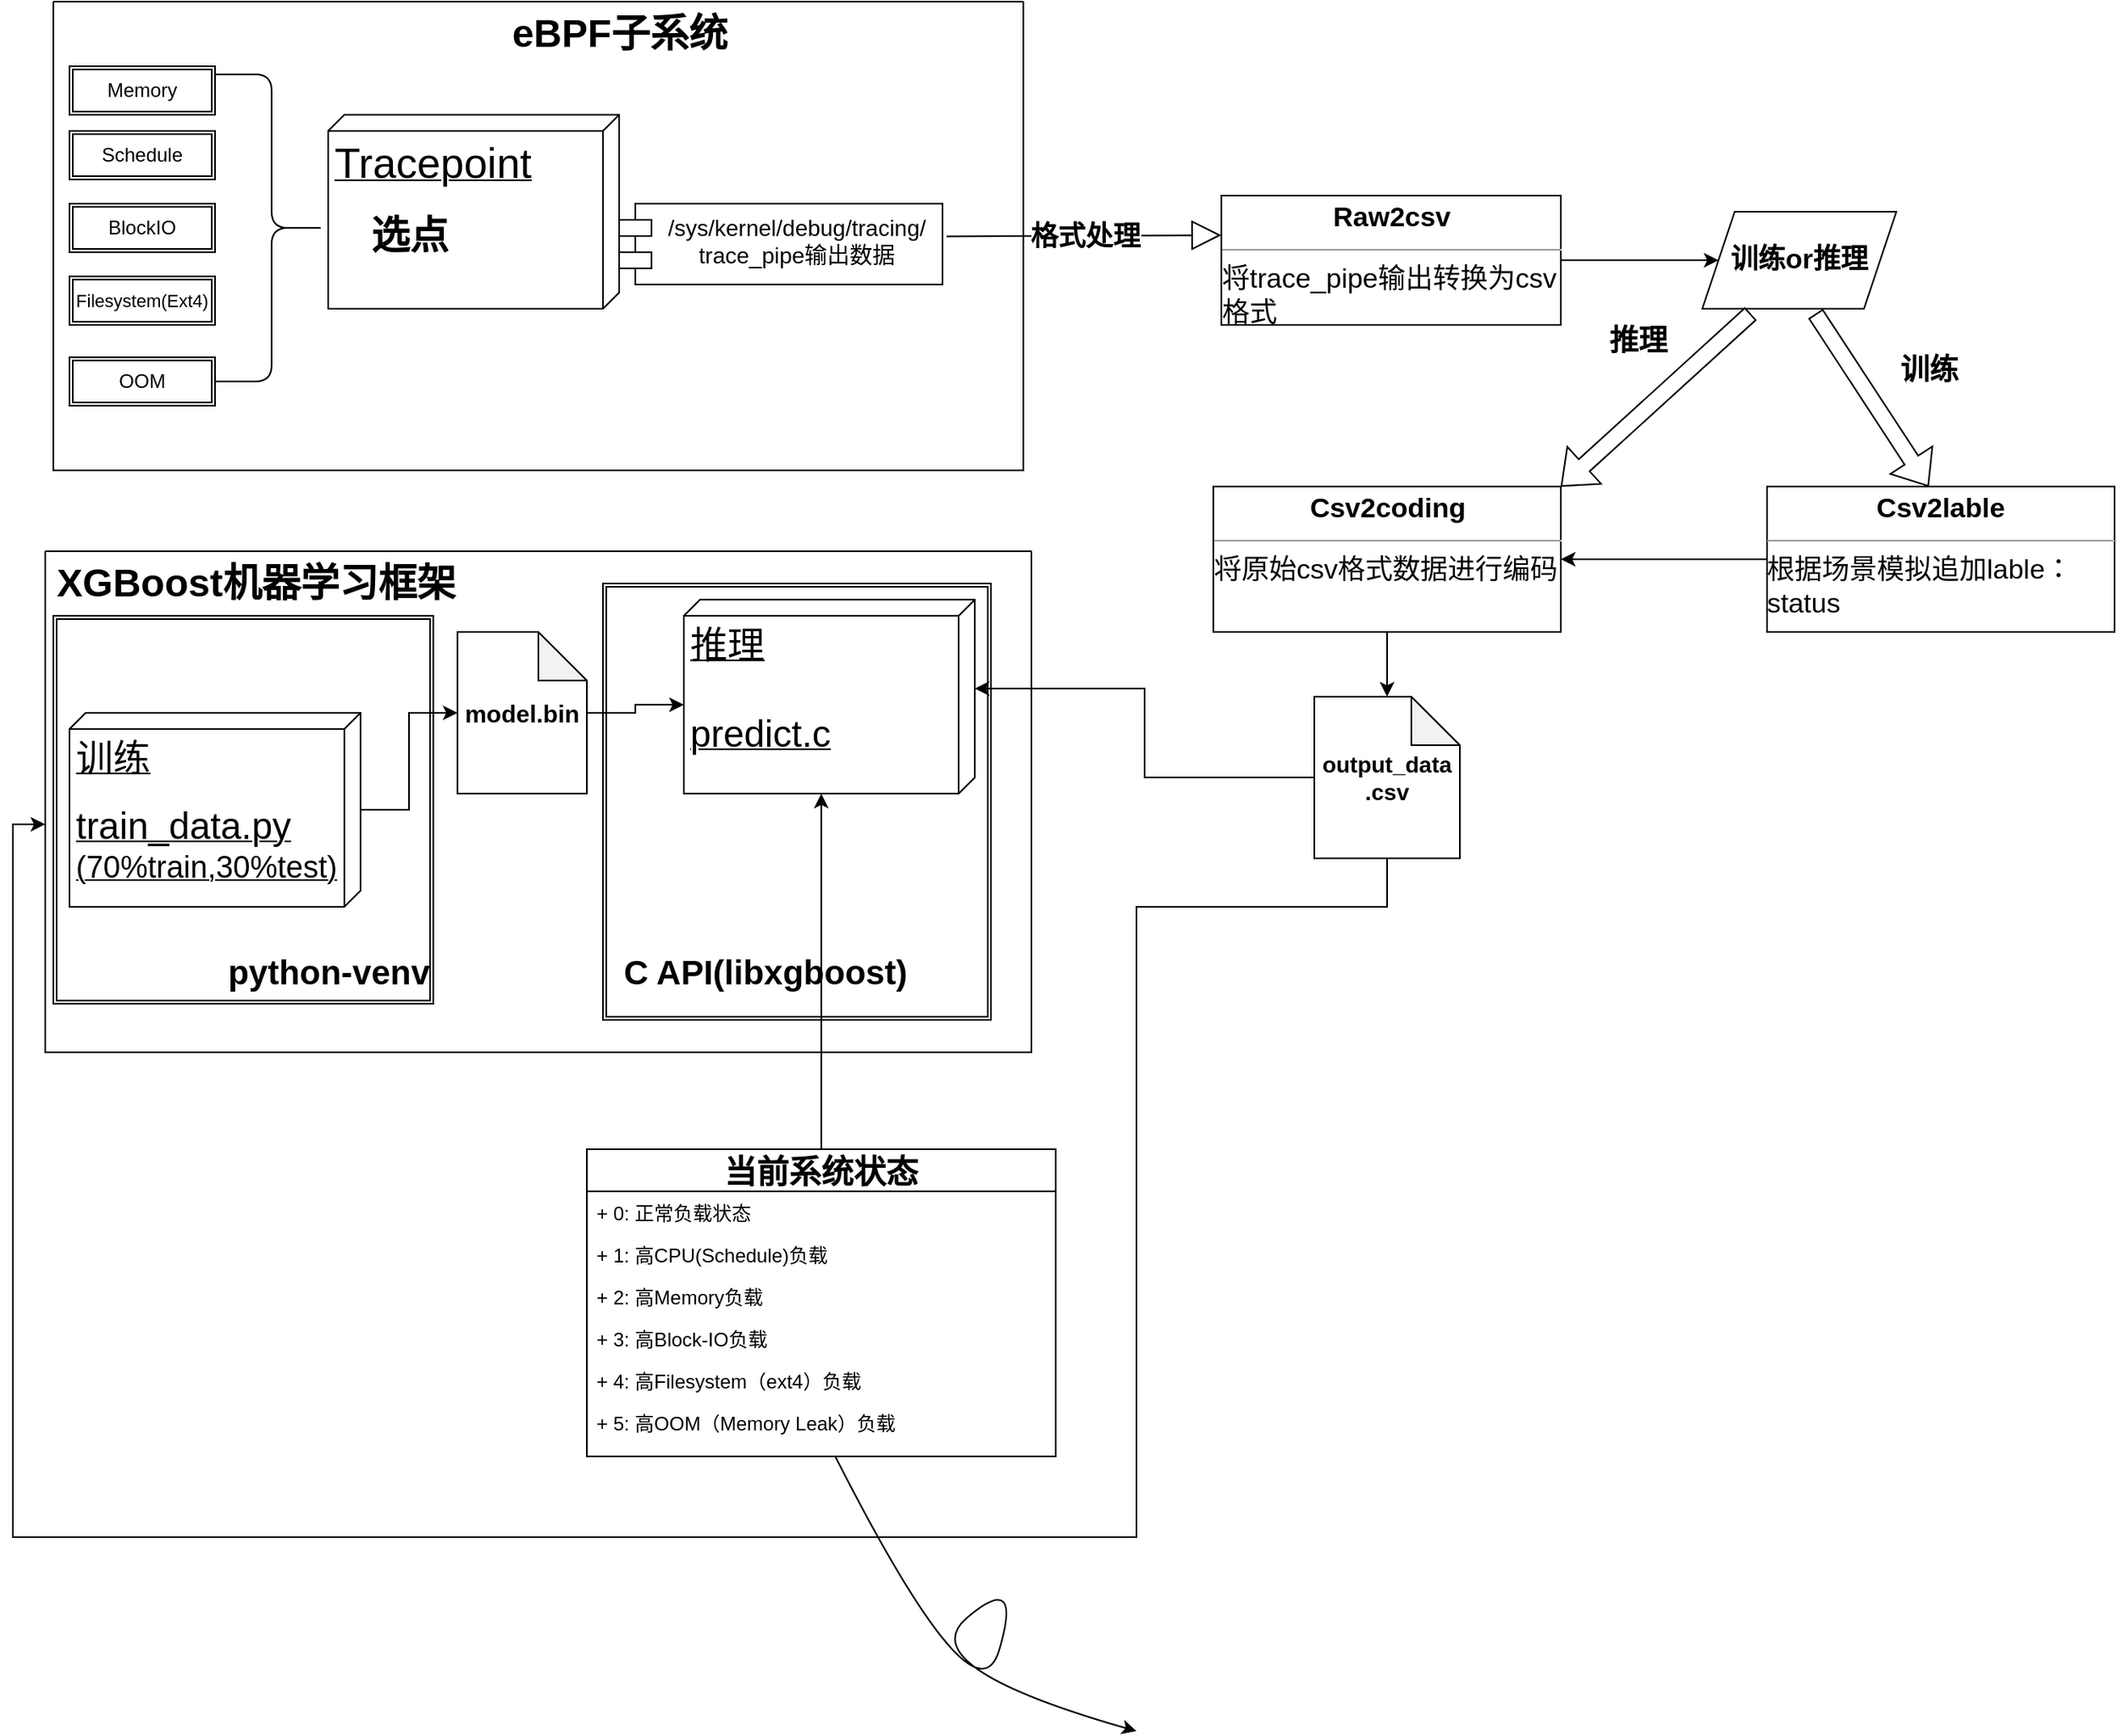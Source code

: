 <mxfile version="21.8.2" type="github">
  <diagram name="Page-1" id="efa7a0a1-bf9b-a30e-e6df-94a7791c09e9">
    <mxGraphModel dx="633" dy="1139" grid="1" gridSize="10" guides="1" tooltips="1" connect="1" arrows="1" fold="1" page="1" pageScale="1" pageWidth="3300" pageHeight="4681" background="none" math="0" shadow="0">
      <root>
        <mxCell id="0" />
        <mxCell id="1" parent="0" />
        <mxCell id="13j3pOSbm1yzFYjL6CGB-115" value="" style="swimlane;startSize=0;" vertex="1" parent="1">
          <mxGeometry x="590" y="250" width="600" height="290" as="geometry" />
        </mxCell>
        <mxCell id="13j3pOSbm1yzFYjL6CGB-117" value="&lt;font style=&quot;font-size: 24px;&quot;&gt;&lt;b&gt;eBPF子系统&lt;/b&gt;&lt;/font&gt;" style="text;html=1;align=center;verticalAlign=middle;resizable=0;points=[];autosize=1;strokeColor=none;fillColor=none;" vertex="1" parent="13j3pOSbm1yzFYjL6CGB-115">
          <mxGeometry x="270" width="160" height="40" as="geometry" />
        </mxCell>
        <mxCell id="13j3pOSbm1yzFYjL6CGB-114" value="&lt;font style=&quot;font-size: 26px;&quot;&gt;Tracepoint&lt;/font&gt;" style="verticalAlign=top;align=left;spacingTop=8;spacingLeft=2;spacingRight=12;shape=cube;size=10;direction=south;fontStyle=4;html=1;whiteSpace=wrap;" vertex="1" parent="13j3pOSbm1yzFYjL6CGB-115">
          <mxGeometry x="170" y="70" width="180" height="120" as="geometry" />
        </mxCell>
        <mxCell id="13j3pOSbm1yzFYjL6CGB-119" value="" style="shape=curlyBracket;whiteSpace=wrap;html=1;rounded=1;flipH=1;labelPosition=right;verticalLabelPosition=middle;align=left;verticalAlign=middle;" vertex="1" parent="13j3pOSbm1yzFYjL6CGB-115">
          <mxGeometry x="100" y="45" width="70" height="190" as="geometry" />
        </mxCell>
        <mxCell id="13j3pOSbm1yzFYjL6CGB-120" value="Memory" style="shape=ext;double=1;rounded=0;whiteSpace=wrap;html=1;" vertex="1" parent="13j3pOSbm1yzFYjL6CGB-115">
          <mxGeometry x="10" y="40" width="90" height="30" as="geometry" />
        </mxCell>
        <mxCell id="13j3pOSbm1yzFYjL6CGB-121" value="Schedule" style="shape=ext;double=1;rounded=0;whiteSpace=wrap;html=1;" vertex="1" parent="13j3pOSbm1yzFYjL6CGB-115">
          <mxGeometry x="10" y="80" width="90" height="30" as="geometry" />
        </mxCell>
        <mxCell id="13j3pOSbm1yzFYjL6CGB-122" value="BlockIO" style="shape=ext;double=1;rounded=0;whiteSpace=wrap;html=1;" vertex="1" parent="13j3pOSbm1yzFYjL6CGB-115">
          <mxGeometry x="10" y="125" width="90" height="30" as="geometry" />
        </mxCell>
        <mxCell id="13j3pOSbm1yzFYjL6CGB-123" value="&lt;font style=&quot;font-size: 11px;&quot;&gt;Filesystem(Ext4)&lt;/font&gt;" style="shape=ext;double=1;rounded=0;whiteSpace=wrap;html=1;" vertex="1" parent="13j3pOSbm1yzFYjL6CGB-115">
          <mxGeometry x="10" y="170" width="90" height="30" as="geometry" />
        </mxCell>
        <mxCell id="13j3pOSbm1yzFYjL6CGB-124" value="OOM" style="shape=ext;double=1;rounded=0;whiteSpace=wrap;html=1;" vertex="1" parent="13j3pOSbm1yzFYjL6CGB-115">
          <mxGeometry x="10" y="220" width="90" height="30" as="geometry" />
        </mxCell>
        <mxCell id="13j3pOSbm1yzFYjL6CGB-125" value="选点" style="text;strokeColor=none;fillColor=none;html=1;fontSize=24;fontStyle=1;verticalAlign=middle;align=center;" vertex="1" parent="13j3pOSbm1yzFYjL6CGB-115">
          <mxGeometry x="170" y="125" width="100" height="40" as="geometry" />
        </mxCell>
        <mxCell id="13j3pOSbm1yzFYjL6CGB-153" value="&lt;font style=&quot;font-size: 14px;&quot;&gt;/sys/kernel/debug/tracing/&lt;br&gt;trace_pipe输出数据&lt;/font&gt;" style="shape=module;align=left;spacingLeft=20;align=center;verticalAlign=top;whiteSpace=wrap;html=1;" vertex="1" parent="13j3pOSbm1yzFYjL6CGB-115">
          <mxGeometry x="350" y="125" width="200" height="50" as="geometry" />
        </mxCell>
        <mxCell id="13j3pOSbm1yzFYjL6CGB-118" value="&lt;font size=&quot;1&quot; style=&quot;&quot;&gt;&lt;b style=&quot;font-size: 17px;&quot;&gt;格式处理&lt;/b&gt;&lt;/font&gt;" style="endArrow=block;endSize=16;endFill=0;html=1;rounded=0;exitX=1;exitY=0.5;exitDx=0;exitDy=0;" edge="1" parent="1">
          <mxGeometry y="-1" width="160" relative="1" as="geometry">
            <mxPoint x="1142.5" y="395.21" as="sourcePoint" />
            <mxPoint x="1312.5" y="394.5" as="targetPoint" />
            <mxPoint as="offset" />
          </mxGeometry>
        </mxCell>
        <mxCell id="13j3pOSbm1yzFYjL6CGB-128" value="" style="swimlane;startSize=0;fillColor=none;" vertex="1" parent="1">
          <mxGeometry x="585" y="590" width="610" height="310" as="geometry" />
        </mxCell>
        <mxCell id="13j3pOSbm1yzFYjL6CGB-129" value="&lt;span style=&quot;font-size: 24px;&quot;&gt;&lt;b&gt;XGBoost机器学习框架&lt;/b&gt;&lt;/span&gt;" style="text;html=1;align=center;verticalAlign=middle;resizable=0;points=[];autosize=1;strokeColor=none;fillColor=none;" vertex="1" parent="13j3pOSbm1yzFYjL6CGB-128">
          <mxGeometry x="-5" width="270" height="40" as="geometry" />
        </mxCell>
        <mxCell id="13j3pOSbm1yzFYjL6CGB-151" value="&lt;font style=&quot;&quot;&gt;&lt;span style=&quot;font-size: 23px;&quot;&gt;训练&lt;/span&gt;&lt;br&gt;&lt;br&gt;&lt;span style=&quot;font-size: 23px;&quot;&gt;train_data.py&lt;/span&gt;&lt;br&gt;&lt;font style=&quot;font-size: 19px;&quot;&gt;(70%train,30%test)&lt;/font&gt;&lt;br&gt;&lt;/font&gt;" style="verticalAlign=top;align=left;spacingTop=8;spacingLeft=2;spacingRight=12;shape=cube;size=10;direction=south;fontStyle=4;html=1;whiteSpace=wrap;" vertex="1" parent="13j3pOSbm1yzFYjL6CGB-128">
          <mxGeometry x="15" y="100" width="180" height="120" as="geometry" />
        </mxCell>
        <mxCell id="13j3pOSbm1yzFYjL6CGB-152" value="&lt;font style=&quot;font-size: 23px;&quot;&gt;推理&lt;br&gt;&lt;br&gt;predict.c&lt;br&gt;&lt;/font&gt;" style="verticalAlign=top;align=left;spacingTop=8;spacingLeft=2;spacingRight=12;shape=cube;size=10;direction=south;fontStyle=4;html=1;whiteSpace=wrap;" vertex="1" parent="13j3pOSbm1yzFYjL6CGB-128">
          <mxGeometry x="395" y="30" width="180" height="120" as="geometry" />
        </mxCell>
        <mxCell id="13j3pOSbm1yzFYjL6CGB-163" value="&lt;b&gt;&lt;font style=&quot;font-size: 15px;&quot;&gt;model.bin&lt;/font&gt;&lt;/b&gt;" style="shape=note;whiteSpace=wrap;html=1;backgroundOutline=1;darkOpacity=0.05;" vertex="1" parent="13j3pOSbm1yzFYjL6CGB-128">
          <mxGeometry x="255" y="50" width="80" height="100" as="geometry" />
        </mxCell>
        <mxCell id="13j3pOSbm1yzFYjL6CGB-165" style="edgeStyle=orthogonalEdgeStyle;rounded=0;orthogonalLoop=1;jettySize=auto;html=1;entryX=0;entryY=0.5;entryDx=0;entryDy=0;entryPerimeter=0;" edge="1" parent="13j3pOSbm1yzFYjL6CGB-128" source="13j3pOSbm1yzFYjL6CGB-151" target="13j3pOSbm1yzFYjL6CGB-163">
          <mxGeometry relative="1" as="geometry" />
        </mxCell>
        <mxCell id="13j3pOSbm1yzFYjL6CGB-169" style="edgeStyle=orthogonalEdgeStyle;rounded=0;orthogonalLoop=1;jettySize=auto;html=1;entryX=0;entryY=0;entryDx=65;entryDy=180;entryPerimeter=0;" edge="1" parent="13j3pOSbm1yzFYjL6CGB-128" source="13j3pOSbm1yzFYjL6CGB-163" target="13j3pOSbm1yzFYjL6CGB-152">
          <mxGeometry relative="1" as="geometry" />
        </mxCell>
        <mxCell id="13j3pOSbm1yzFYjL6CGB-180" value="" style="shape=ext;double=1;rounded=0;whiteSpace=wrap;html=1;fillColor=none;" vertex="1" parent="13j3pOSbm1yzFYjL6CGB-128">
          <mxGeometry x="5" y="40" width="235" height="240" as="geometry" />
        </mxCell>
        <mxCell id="13j3pOSbm1yzFYjL6CGB-181" value="&lt;font style=&quot;font-size: 21px;&quot;&gt;python-venv&lt;/font&gt;" style="text;strokeColor=none;fillColor=none;html=1;fontSize=24;fontStyle=1;verticalAlign=middle;align=center;" vertex="1" parent="13j3pOSbm1yzFYjL6CGB-128">
          <mxGeometry x="125" y="240" width="100" height="40" as="geometry" />
        </mxCell>
        <mxCell id="13j3pOSbm1yzFYjL6CGB-183" value="&lt;span style=&quot;font-size: 21px;&quot;&gt;C API(libxgboost)&lt;/span&gt;" style="text;strokeColor=none;fillColor=none;html=1;fontSize=24;fontStyle=1;verticalAlign=middle;align=center;" vertex="1" parent="13j3pOSbm1yzFYjL6CGB-128">
          <mxGeometry x="395" y="240" width="100" height="40" as="geometry" />
        </mxCell>
        <mxCell id="13j3pOSbm1yzFYjL6CGB-182" value="" style="shape=ext;double=1;rounded=0;whiteSpace=wrap;html=1;fillColor=none;" vertex="1" parent="13j3pOSbm1yzFYjL6CGB-128">
          <mxGeometry x="345" y="20" width="240" height="270" as="geometry" />
        </mxCell>
        <mxCell id="13j3pOSbm1yzFYjL6CGB-188" style="edgeStyle=orthogonalEdgeStyle;rounded=0;orthogonalLoop=1;jettySize=auto;html=1;entryX=0;entryY=0.5;entryDx=0;entryDy=0;" edge="1" parent="1" source="13j3pOSbm1yzFYjL6CGB-138" target="13j3pOSbm1yzFYjL6CGB-187">
          <mxGeometry relative="1" as="geometry" />
        </mxCell>
        <mxCell id="13j3pOSbm1yzFYjL6CGB-138" value="&lt;p style=&quot;margin: 4px 0px 0px; text-align: center; font-size: 17px;&quot;&gt;&lt;b style=&quot;&quot;&gt;&lt;font style=&quot;font-size: 17px;&quot;&gt;Raw2csv&lt;/font&gt;&lt;/b&gt;&lt;/p&gt;&lt;hr style=&quot;font-size: 17px;&quot; size=&quot;1&quot;&gt;&lt;div style=&quot;height: 2px; font-size: 17px;&quot;&gt;&lt;font style=&quot;font-size: 17px;&quot;&gt;将trace_pipe输出转换为csv格式&lt;/font&gt;&lt;/div&gt;" style="verticalAlign=top;align=left;overflow=fill;fontSize=12;fontFamily=Helvetica;html=1;whiteSpace=wrap;" vertex="1" parent="1">
          <mxGeometry x="1312.5" y="370" width="210" height="80" as="geometry" />
        </mxCell>
        <mxCell id="13j3pOSbm1yzFYjL6CGB-149" value="&lt;p style=&quot;margin: 4px 0px 0px; text-align: center; font-size: 17px;&quot;&gt;&lt;b style=&quot;&quot;&gt;&lt;font style=&quot;font-size: 17px;&quot;&gt;Csv2coding&lt;/font&gt;&lt;/b&gt;&lt;/p&gt;&lt;hr style=&quot;font-size: 17px;&quot; size=&quot;1&quot;&gt;&lt;div style=&quot;height: 2px; font-size: 17px;&quot;&gt;&lt;font style=&quot;font-size: 17px;&quot;&gt;将原始csv格式数据进行编码&lt;/font&gt;&lt;/div&gt;" style="verticalAlign=top;align=left;overflow=fill;fontSize=12;fontFamily=Helvetica;html=1;whiteSpace=wrap;" vertex="1" parent="1">
          <mxGeometry x="1307.5" y="550" width="215" height="90" as="geometry" />
        </mxCell>
        <mxCell id="13j3pOSbm1yzFYjL6CGB-156" value="&lt;b&gt;&lt;font style=&quot;font-size: 14px;&quot;&gt;output_data&lt;br&gt;.csv&lt;/font&gt;&lt;/b&gt;" style="shape=note;whiteSpace=wrap;html=1;backgroundOutline=1;darkOpacity=0.05;" vertex="1" parent="1">
          <mxGeometry x="1370" y="680" width="90" height="100" as="geometry" />
        </mxCell>
        <mxCell id="13j3pOSbm1yzFYjL6CGB-157" style="edgeStyle=orthogonalEdgeStyle;rounded=0;orthogonalLoop=1;jettySize=auto;html=1;entryX=0.5;entryY=0;entryDx=0;entryDy=0;entryPerimeter=0;" edge="1" parent="1" source="13j3pOSbm1yzFYjL6CGB-149" target="13j3pOSbm1yzFYjL6CGB-156">
          <mxGeometry relative="1" as="geometry" />
        </mxCell>
        <mxCell id="13j3pOSbm1yzFYjL6CGB-170" style="edgeStyle=orthogonalEdgeStyle;rounded=0;orthogonalLoop=1;jettySize=auto;html=1;entryX=0;entryY=0;entryDx=55;entryDy=0;entryPerimeter=0;" edge="1" parent="1" source="13j3pOSbm1yzFYjL6CGB-156" target="13j3pOSbm1yzFYjL6CGB-152">
          <mxGeometry relative="1" as="geometry" />
        </mxCell>
        <mxCell id="13j3pOSbm1yzFYjL6CGB-172" value="&lt;b&gt;&lt;font style=&quot;font-size: 20px;&quot;&gt;当前系统状态&lt;/font&gt;&lt;/b&gt;" style="swimlane;fontStyle=0;childLayout=stackLayout;horizontal=1;startSize=26;fillColor=none;horizontalStack=0;resizeParent=1;resizeParentMax=0;resizeLast=0;collapsible=1;marginBottom=0;whiteSpace=wrap;html=1;" vertex="1" parent="1">
          <mxGeometry x="920" y="960" width="290" height="190" as="geometry">
            <mxRectangle x="960" y="1040" width="160" height="40" as="alternateBounds" />
          </mxGeometry>
        </mxCell>
        <mxCell id="13j3pOSbm1yzFYjL6CGB-173" value="+ 0: 正常负载状态" style="text;strokeColor=none;fillColor=none;align=left;verticalAlign=top;spacingLeft=4;spacingRight=4;overflow=hidden;rotatable=0;points=[[0,0.5],[1,0.5]];portConstraint=eastwest;whiteSpace=wrap;html=1;" vertex="1" parent="13j3pOSbm1yzFYjL6CGB-172">
          <mxGeometry y="26" width="290" height="26" as="geometry" />
        </mxCell>
        <mxCell id="13j3pOSbm1yzFYjL6CGB-174" value="+ 1: 高CPU(Schedule)负载" style="text;strokeColor=none;fillColor=none;align=left;verticalAlign=top;spacingLeft=4;spacingRight=4;overflow=hidden;rotatable=0;points=[[0,0.5],[1,0.5]];portConstraint=eastwest;whiteSpace=wrap;html=1;" vertex="1" parent="13j3pOSbm1yzFYjL6CGB-172">
          <mxGeometry y="52" width="290" height="26" as="geometry" />
        </mxCell>
        <mxCell id="13j3pOSbm1yzFYjL6CGB-176" value="+ 2: 高Memory负载" style="text;strokeColor=none;fillColor=none;align=left;verticalAlign=top;spacingLeft=4;spacingRight=4;overflow=hidden;rotatable=0;points=[[0,0.5],[1,0.5]];portConstraint=eastwest;whiteSpace=wrap;html=1;" vertex="1" parent="13j3pOSbm1yzFYjL6CGB-172">
          <mxGeometry y="78" width="290" height="26" as="geometry" />
        </mxCell>
        <mxCell id="13j3pOSbm1yzFYjL6CGB-178" value="+ 3: 高Block-IO负载" style="text;strokeColor=none;fillColor=none;align=left;verticalAlign=top;spacingLeft=4;spacingRight=4;overflow=hidden;rotatable=0;points=[[0,0.5],[1,0.5]];portConstraint=eastwest;whiteSpace=wrap;html=1;" vertex="1" parent="13j3pOSbm1yzFYjL6CGB-172">
          <mxGeometry y="104" width="290" height="26" as="geometry" />
        </mxCell>
        <mxCell id="13j3pOSbm1yzFYjL6CGB-179" value="+ 4: 高Filesystem（ext4）负载" style="text;strokeColor=none;fillColor=none;align=left;verticalAlign=top;spacingLeft=4;spacingRight=4;overflow=hidden;rotatable=0;points=[[0,0.5],[1,0.5]];portConstraint=eastwest;whiteSpace=wrap;html=1;" vertex="1" parent="13j3pOSbm1yzFYjL6CGB-172">
          <mxGeometry y="130" width="290" height="26" as="geometry" />
        </mxCell>
        <mxCell id="13j3pOSbm1yzFYjL6CGB-175" value="+ 5: 高OOM（Memory Leak）负载" style="text;strokeColor=none;fillColor=none;align=left;verticalAlign=top;spacingLeft=4;spacingRight=4;overflow=hidden;rotatable=0;points=[[0,0.5],[1,0.5]];portConstraint=eastwest;whiteSpace=wrap;html=1;" vertex="1" parent="13j3pOSbm1yzFYjL6CGB-172">
          <mxGeometry y="156" width="290" height="34" as="geometry" />
        </mxCell>
        <mxCell id="13j3pOSbm1yzFYjL6CGB-185" style="edgeStyle=orthogonalEdgeStyle;rounded=0;orthogonalLoop=1;jettySize=auto;html=1;entryX=0;entryY=0;entryDx=120;entryDy=95;entryPerimeter=0;" edge="1" parent="1" source="13j3pOSbm1yzFYjL6CGB-172" target="13j3pOSbm1yzFYjL6CGB-152">
          <mxGeometry relative="1" as="geometry" />
        </mxCell>
        <mxCell id="13j3pOSbm1yzFYjL6CGB-187" value="&lt;b&gt;&lt;font style=&quot;font-size: 17px;&quot;&gt;训练or推理&lt;/font&gt;&lt;/b&gt;" style="shape=parallelogram;perimeter=parallelogramPerimeter;whiteSpace=wrap;html=1;fixedSize=1;" vertex="1" parent="1">
          <mxGeometry x="1610" y="380" width="120" height="60" as="geometry" />
        </mxCell>
        <mxCell id="13j3pOSbm1yzFYjL6CGB-189" value="" style="shape=flexArrow;endArrow=classic;html=1;rounded=0;entryX=1;entryY=0;entryDx=0;entryDy=0;" edge="1" parent="1" target="13j3pOSbm1yzFYjL6CGB-149">
          <mxGeometry width="50" height="50" relative="1" as="geometry">
            <mxPoint x="1640" y="443" as="sourcePoint" />
            <mxPoint x="1530" y="540" as="targetPoint" />
          </mxGeometry>
        </mxCell>
        <mxCell id="13j3pOSbm1yzFYjL6CGB-190" value="&lt;b&gt;&lt;font style=&quot;font-size: 18px;&quot;&gt;推理&lt;/font&gt;&lt;/b&gt;" style="text;html=1;align=center;verticalAlign=middle;resizable=0;points=[];autosize=1;strokeColor=none;fillColor=none;" vertex="1" parent="1">
          <mxGeometry x="1540" y="440" width="60" height="40" as="geometry" />
        </mxCell>
        <mxCell id="13j3pOSbm1yzFYjL6CGB-192" value="" style="shape=flexArrow;endArrow=classic;html=1;rounded=0;" edge="1" parent="1">
          <mxGeometry width="50" height="50" relative="1" as="geometry">
            <mxPoint x="1680" y="443" as="sourcePoint" />
            <mxPoint x="1750" y="550" as="targetPoint" />
          </mxGeometry>
        </mxCell>
        <mxCell id="13j3pOSbm1yzFYjL6CGB-193" value="&lt;b style=&quot;font-size: 18px;&quot;&gt;&lt;font style=&quot;font-size: 18px;&quot;&gt;训练&lt;/font&gt;&lt;/b&gt;" style="text;html=1;align=center;verticalAlign=middle;resizable=0;points=[];autosize=1;strokeColor=none;fillColor=none;fontSize=18;" vertex="1" parent="1">
          <mxGeometry x="1720" y="458" width="60" height="40" as="geometry" />
        </mxCell>
        <mxCell id="13j3pOSbm1yzFYjL6CGB-196" style="edgeStyle=orthogonalEdgeStyle;rounded=0;orthogonalLoop=1;jettySize=auto;html=1;entryX=1;entryY=0.5;entryDx=0;entryDy=0;" edge="1" parent="1" source="13j3pOSbm1yzFYjL6CGB-195" target="13j3pOSbm1yzFYjL6CGB-149">
          <mxGeometry relative="1" as="geometry" />
        </mxCell>
        <mxCell id="13j3pOSbm1yzFYjL6CGB-195" value="&lt;p style=&quot;margin: 4px 0px 0px; text-align: center; font-size: 17px;&quot;&gt;&lt;b&gt;Csv2lable&lt;/b&gt;&lt;/p&gt;&lt;hr style=&quot;font-size: 17px;&quot; size=&quot;1&quot;&gt;&lt;div style=&quot;height: 2px; font-size: 17px;&quot;&gt;根据场景模拟追加lable：status&lt;/div&gt;" style="verticalAlign=top;align=left;overflow=fill;fontSize=12;fontFamily=Helvetica;html=1;whiteSpace=wrap;" vertex="1" parent="1">
          <mxGeometry x="1650" y="550" width="215" height="90" as="geometry" />
        </mxCell>
        <mxCell id="13j3pOSbm1yzFYjL6CGB-197" style="edgeStyle=orthogonalEdgeStyle;rounded=0;orthogonalLoop=1;jettySize=auto;html=1;entryX=0;entryY=0.545;entryDx=0;entryDy=0;entryPerimeter=0;" edge="1" parent="1" source="13j3pOSbm1yzFYjL6CGB-156" target="13j3pOSbm1yzFYjL6CGB-128">
          <mxGeometry relative="1" as="geometry">
            <Array as="points">
              <mxPoint x="1415" y="810" />
              <mxPoint x="1260" y="810" />
              <mxPoint x="1260" y="1200" />
              <mxPoint x="565" y="1200" />
              <mxPoint x="565" y="759" />
            </Array>
          </mxGeometry>
        </mxCell>
        <mxCell id="13j3pOSbm1yzFYjL6CGB-199" value="" style="curved=1;endArrow=classic;html=1;rounded=0;" edge="1" parent="1" source="13j3pOSbm1yzFYjL6CGB-175">
          <mxGeometry width="50" height="50" relative="1" as="geometry">
            <mxPoint x="1120" y="1330" as="sourcePoint" />
            <mxPoint x="1260" y="1320" as="targetPoint" />
            <Array as="points">
              <mxPoint x="1160" y="1320" />
              <mxPoint x="1190" y="1220" />
              <mxPoint x="1120" y="1280" />
            </Array>
          </mxGeometry>
        </mxCell>
      </root>
    </mxGraphModel>
  </diagram>
</mxfile>
